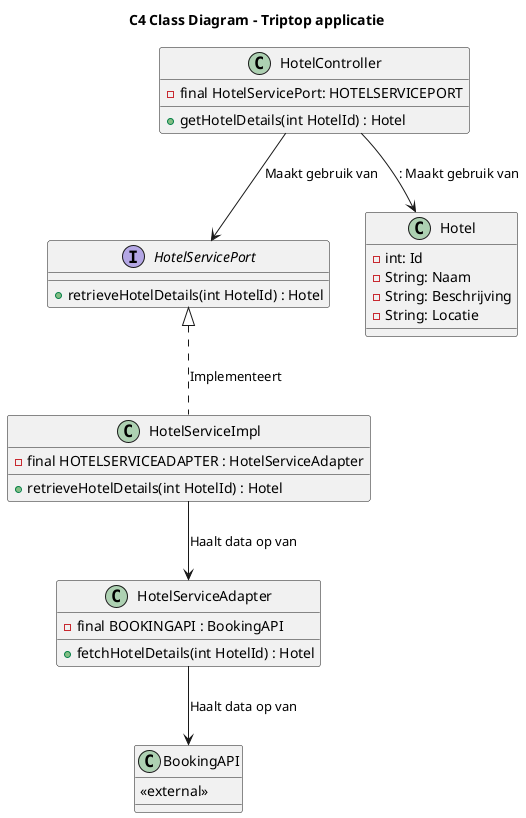 @startuml
title C4 Class Diagram - Triptop applicatie

class HotelController {
    - final HotelServicePort: HOTELSERVICEPORT
    + getHotelDetails(int HotelId) : Hotel
}

interface HotelServicePort {
    + retrieveHotelDetails(int HotelId) : Hotel
}

class Hotel {
    - int: Id
    - String: Naam
    - String: Beschrijving
    - String: Locatie
}

class HotelServiceImpl {
    - final HOTELSERVICEADAPTER : HotelServiceAdapter
    + retrieveHotelDetails(int HotelId) : Hotel
}

class HotelServiceAdapter {
    - final BOOKINGAPI : BookingAPI
    + fetchHotelDetails(int HotelId) : Hotel
}

class BookingAPI {
    <<external>>
}

HotelController --> HotelServicePort : Maakt gebruik van
HotelController --> Hotel : : Maakt gebruik van

HotelServicePort <|.. HotelServiceImpl : Implementeert

HotelServiceImpl --> HotelServiceAdapter : Haalt data op van
HotelServiceAdapter --> BookingAPI : Haalt data op van
@enduml
